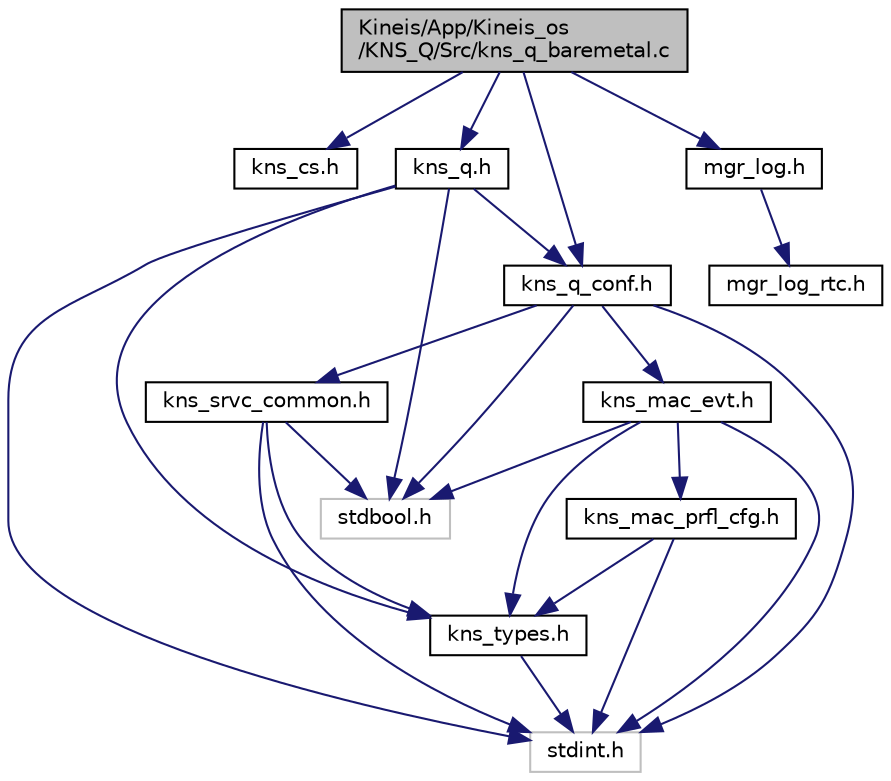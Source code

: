 digraph "Kineis/App/Kineis_os/KNS_Q/Src/kns_q_baremetal.c"
{
 // INTERACTIVE_SVG=YES
 // LATEX_PDF_SIZE
  edge [fontname="Helvetica",fontsize="10",labelfontname="Helvetica",labelfontsize="10"];
  node [fontname="Helvetica",fontsize="10",shape=record];
  Node1 [label="Kineis/App/Kineis_os\l/KNS_Q/Src/kns_q_baremetal.c",height=0.2,width=0.4,color="black", fillcolor="grey75", style="filled", fontcolor="black",tooltip="Configuration of queues used in kineis_swr."];
  Node1 -> Node2 [color="midnightblue",fontsize="10",style="solid",fontname="Helvetica"];
  Node2 [label="kns_cs.h",height=0.2,width=0.4,color="black", fillcolor="white", style="filled",URL="$d2/d62/kns__cs_8h.html",tooltip="critical section handling for kineis stack."];
  Node1 -> Node3 [color="midnightblue",fontsize="10",style="solid",fontname="Helvetica"];
  Node3 [label="kns_q_conf.h",height=0.2,width=0.4,color="black", fillcolor="white", style="filled",URL="$d8/dd1/kns__q__conf_8h.html",tooltip="Configuration of queues used in kineis_sw."];
  Node3 -> Node4 [color="midnightblue",fontsize="10",style="solid",fontname="Helvetica"];
  Node4 [label="stdbool.h",height=0.2,width=0.4,color="grey75", fillcolor="white", style="filled",tooltip=" "];
  Node3 -> Node5 [color="midnightblue",fontsize="10",style="solid",fontname="Helvetica"];
  Node5 [label="stdint.h",height=0.2,width=0.4,color="grey75", fillcolor="white", style="filled",tooltip=" "];
  Node3 -> Node6 [color="midnightblue",fontsize="10",style="solid",fontname="Helvetica"];
  Node6 [label="kns_mac_evt.h",height=0.2,width=0.4,color="black", fillcolor="white", style="filled",URL="$df/d64/kns__mac__evt_8h.html",tooltip=" "];
  Node6 -> Node4 [color="midnightblue",fontsize="10",style="solid",fontname="Helvetica"];
  Node6 -> Node5 [color="midnightblue",fontsize="10",style="solid",fontname="Helvetica"];
  Node6 -> Node7 [color="midnightblue",fontsize="10",style="solid",fontname="Helvetica"];
  Node7 [label="kns_types.h",height=0.2,width=0.4,color="black", fillcolor="white", style="filled",URL="$d8/d85/kns__types_8h.html",tooltip="Kineis types definition."];
  Node7 -> Node5 [color="midnightblue",fontsize="10",style="solid",fontname="Helvetica"];
  Node6 -> Node8 [color="midnightblue",fontsize="10",style="solid",fontname="Helvetica"];
  Node8 [label="kns_mac_prfl_cfg.h",height=0.2,width=0.4,color="black", fillcolor="white", style="filled",URL="$d8/d4a/kns__mac__prfl__cfg_8h.html",tooltip="Header file describing the ser settings required to configure a MAC protocol."];
  Node8 -> Node5 [color="midnightblue",fontsize="10",style="solid",fontname="Helvetica"];
  Node8 -> Node7 [color="midnightblue",fontsize="10",style="solid",fontname="Helvetica"];
  Node3 -> Node9 [color="midnightblue",fontsize="10",style="solid",fontname="Helvetica"];
  Node9 [label="kns_srvc_common.h",height=0.2,width=0.4,color="black", fillcolor="white", style="filled",URL="$d7/d8a/kns__srvc__common_8h.html",tooltip="Common part of Kinéis service layer."];
  Node9 -> Node4 [color="midnightblue",fontsize="10",style="solid",fontname="Helvetica"];
  Node9 -> Node5 [color="midnightblue",fontsize="10",style="solid",fontname="Helvetica"];
  Node9 -> Node7 [color="midnightblue",fontsize="10",style="solid",fontname="Helvetica"];
  Node1 -> Node10 [color="midnightblue",fontsize="10",style="solid",fontname="Helvetica"];
  Node10 [label="kns_q.h",height=0.2,width=0.4,color="black", fillcolor="white", style="filled",URL="$d0/d84/kns__q_8h.html",tooltip="Configuration of queues used in kineis_swr."];
  Node10 -> Node4 [color="midnightblue",fontsize="10",style="solid",fontname="Helvetica"];
  Node10 -> Node5 [color="midnightblue",fontsize="10",style="solid",fontname="Helvetica"];
  Node10 -> Node7 [color="midnightblue",fontsize="10",style="solid",fontname="Helvetica"];
  Node10 -> Node3 [color="midnightblue",fontsize="10",style="solid",fontname="Helvetica"];
  Node1 -> Node11 [color="midnightblue",fontsize="10",style="solid",fontname="Helvetica"];
  Node11 [label="mgr_log.h",height=0.2,width=0.4,color="black", fillcolor="white", style="filled",URL="$d2/d2e/mgr__log_8h.html",tooltip="logger main header file"];
  Node11 -> Node12 [color="midnightblue",fontsize="10",style="solid",fontname="Helvetica"];
  Node12 [label="mgr_log_rtc.h",height=0.2,width=0.4,color="black", fillcolor="white", style="filled",URL="$d9/d70/mgr__log__rtc_8h.html",tooltip=": Header for mgr_log_rtc.c file. This file contains log routine concerning RTC. Thus there is a depen..."];
}
